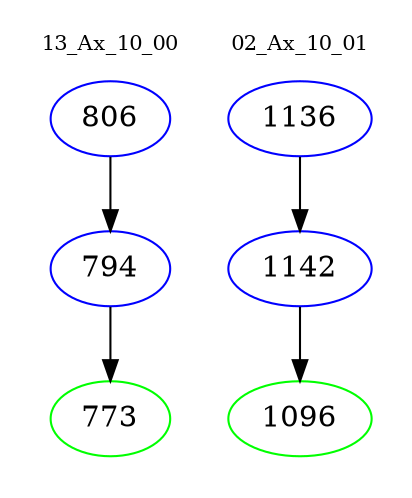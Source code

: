digraph{
subgraph cluster_0 {
color = white
label = "13_Ax_10_00";
fontsize=10;
T0_806 [label="806", color="blue"]
T0_806 -> T0_794 [color="black"]
T0_794 [label="794", color="blue"]
T0_794 -> T0_773 [color="black"]
T0_773 [label="773", color="green"]
}
subgraph cluster_1 {
color = white
label = "02_Ax_10_01";
fontsize=10;
T1_1136 [label="1136", color="blue"]
T1_1136 -> T1_1142 [color="black"]
T1_1142 [label="1142", color="blue"]
T1_1142 -> T1_1096 [color="black"]
T1_1096 [label="1096", color="green"]
}
}
